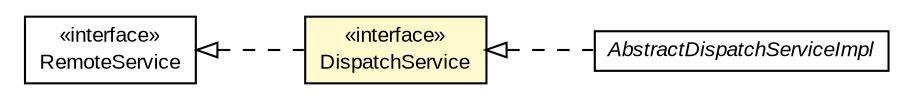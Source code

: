 #!/usr/local/bin/dot
#
# Class diagram 
# Generated by UMLGraph version R5_6-24-gf6e263 (http://www.umlgraph.org/)
#

digraph G {
	edge [fontname="arial",fontsize=10,labelfontname="arial",labelfontsize=10];
	node [fontname="arial",fontsize=10,shape=plaintext];
	nodesep=0.25;
	ranksep=0.5;
	rankdir=LR;
	// com.gwtplatform.dispatch.shared.DispatchService
	c234083 [label=<<table title="com.gwtplatform.dispatch.shared.DispatchService" border="0" cellborder="1" cellspacing="0" cellpadding="2" port="p" bgcolor="lemonChiffon" href="./DispatchService.html">
		<tr><td><table border="0" cellspacing="0" cellpadding="1">
<tr><td align="center" balign="center"> &#171;interface&#187; </td></tr>
<tr><td align="center" balign="center"> DispatchService </td></tr>
		</table></td></tr>
		</table>>, URL="./DispatchService.html", fontname="arial", fontcolor="black", fontsize=10.0];
	// com.gwtplatform.dispatch.server.AbstractDispatchServiceImpl
	c234192 [label=<<table title="com.gwtplatform.dispatch.server.AbstractDispatchServiceImpl" border="0" cellborder="1" cellspacing="0" cellpadding="2" port="p" href="../server/AbstractDispatchServiceImpl.html">
		<tr><td><table border="0" cellspacing="0" cellpadding="1">
<tr><td align="center" balign="center"><font face="arial italic"> AbstractDispatchServiceImpl </font></td></tr>
		</table></td></tr>
		</table>>, URL="../server/AbstractDispatchServiceImpl.html", fontname="arial", fontcolor="black", fontsize=10.0];
	//com.gwtplatform.dispatch.shared.DispatchService implements com.google.gwt.user.client.rpc.RemoteService
	c234789:p -> c234083:p [dir=back,arrowtail=empty,style=dashed];
	//com.gwtplatform.dispatch.server.AbstractDispatchServiceImpl implements com.gwtplatform.dispatch.shared.DispatchService
	c234083:p -> c234192:p [dir=back,arrowtail=empty,style=dashed];
	// com.google.gwt.user.client.rpc.RemoteService
	c234789 [label=<<table title="com.google.gwt.user.client.rpc.RemoteService" border="0" cellborder="1" cellspacing="0" cellpadding="2" port="p" href="http://google-web-toolkit.googlecode.com/svn/javadoc/latest/com/google/gwt/user/client/rpc/RemoteService.html">
		<tr><td><table border="0" cellspacing="0" cellpadding="1">
<tr><td align="center" balign="center"> &#171;interface&#187; </td></tr>
<tr><td align="center" balign="center"> RemoteService </td></tr>
		</table></td></tr>
		</table>>, URL="http://google-web-toolkit.googlecode.com/svn/javadoc/latest/com/google/gwt/user/client/rpc/RemoteService.html", fontname="arial", fontcolor="black", fontsize=10.0];
}

